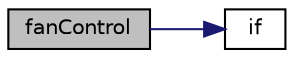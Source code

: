 digraph "fanControl"
{
 // LATEX_PDF_SIZE
  edge [fontname="Helvetica",fontsize="10",labelfontname="Helvetica",labelfontsize="10"];
  node [fontname="Helvetica",fontsize="10",shape=record];
  rankdir="LR";
  Node7 [label="fanControl",height=0.2,width=0.4,color="black", fillcolor="grey75", style="filled", fontcolor="black",tooltip=" "];
  Node7 -> Node8 [color="midnightblue",fontsize="10",style="solid",fontname="Helvetica"];
  Node8 [label="if",height=0.2,width=0.4,color="black", fillcolor="white", style="filled",URL="$speeduino_8ino.html#a70776f42120fc7ae97e61dd37d0c97b1",tooltip=" "];
}
